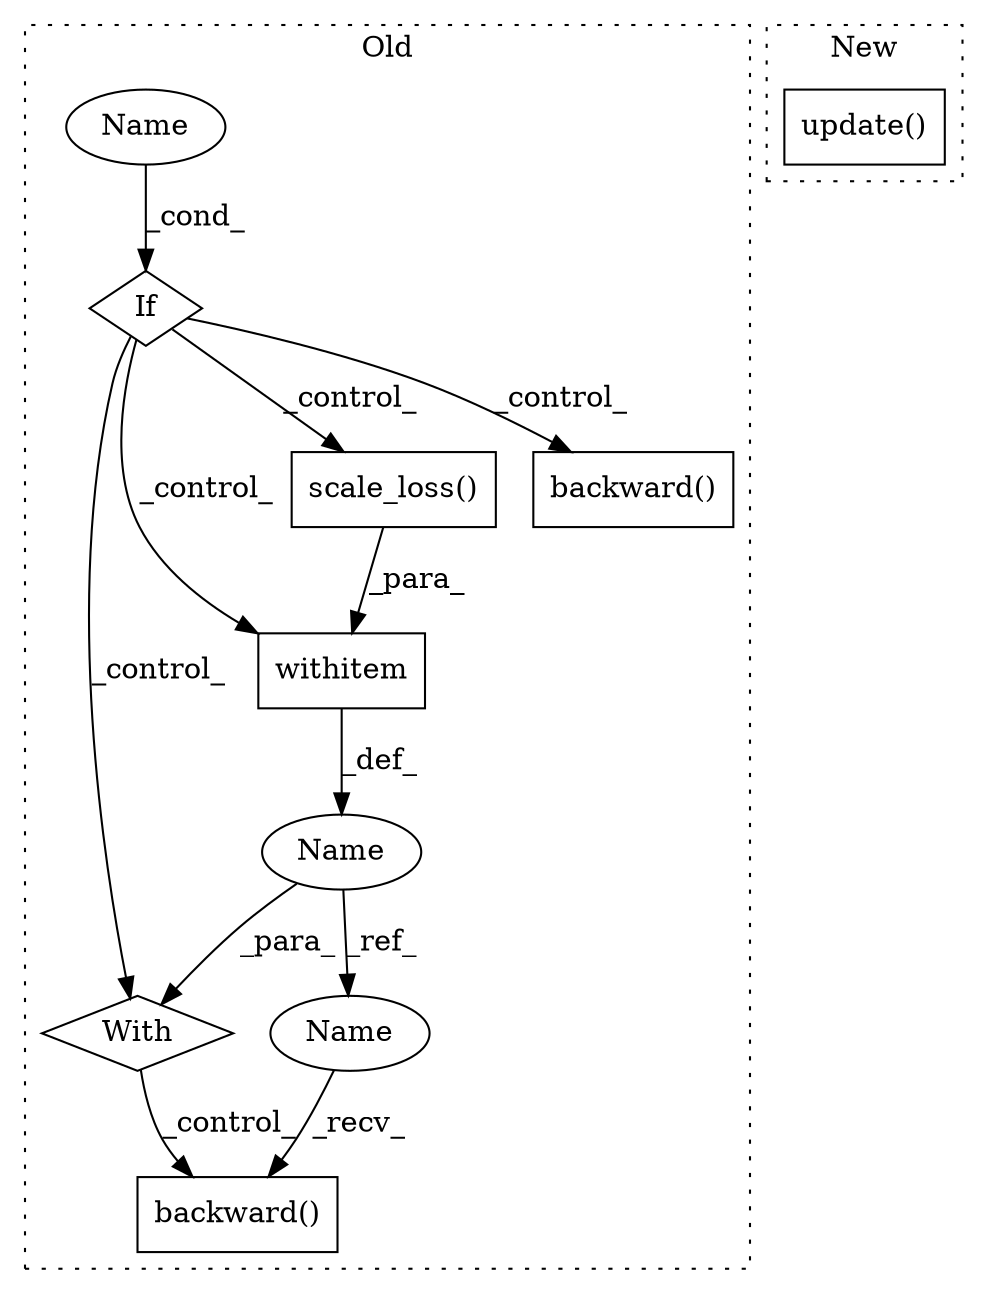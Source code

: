 digraph G {
subgraph cluster0 {
1 [label="backward()" a="75" s="2747" l="22" shape="box"];
3 [label="With" a="39" s="2673,2681" l="5,66" shape="diamond"];
4 [label="withitem" a="49" s="2678" l="3" shape="box"];
5 [label="Name" a="87" s="2718" l="11" shape="ellipse"];
6 [label="scale_loss()" a="75" s="2678,2713" l="15,1" shape="box"];
7 [label="Name" a="87" s="2642" l="17" shape="ellipse"];
8 [label="If" a="96" s="2639" l="3" shape="diamond"];
9 [label="backward()" a="75" s="2796" l="15" shape="box"];
10 [label="Name" a="87" s="2747" l="11" shape="ellipse"];
label = "Old";
style="dotted";
}
subgraph cluster1 {
2 [label="update()" a="75" s="2888" l="20" shape="box"];
label = "New";
style="dotted";
}
3 -> 1 [label="_control_"];
4 -> 5 [label="_def_"];
5 -> 10 [label="_ref_"];
5 -> 3 [label="_para_"];
6 -> 4 [label="_para_"];
7 -> 8 [label="_cond_"];
8 -> 9 [label="_control_"];
8 -> 6 [label="_control_"];
8 -> 3 [label="_control_"];
8 -> 4 [label="_control_"];
10 -> 1 [label="_recv_"];
}
